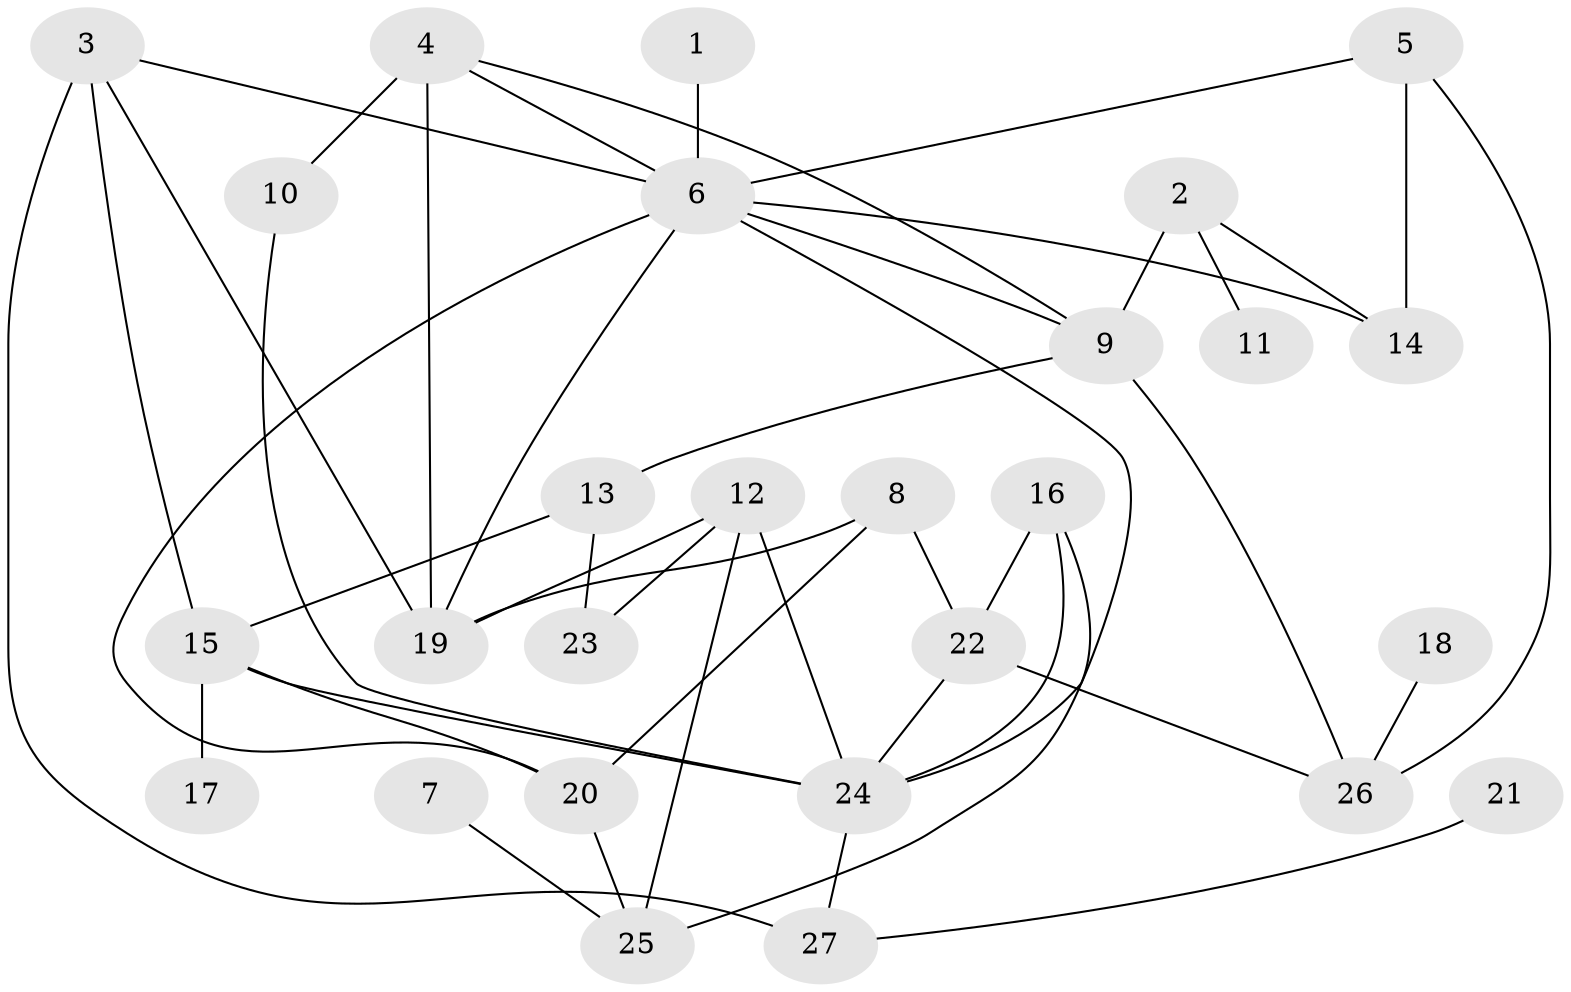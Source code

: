 // original degree distribution, {4: 0.06172839506172839, 7: 0.012345679012345678, 3: 0.18518518518518517, 5: 0.08641975308641975, 2: 0.345679012345679, 9: 0.012345679012345678, 1: 0.2716049382716049, 6: 0.024691358024691357}
// Generated by graph-tools (version 1.1) at 2025/36/03/04/25 23:36:12]
// undirected, 27 vertices, 45 edges
graph export_dot {
  node [color=gray90,style=filled];
  1;
  2;
  3;
  4;
  5;
  6;
  7;
  8;
  9;
  10;
  11;
  12;
  13;
  14;
  15;
  16;
  17;
  18;
  19;
  20;
  21;
  22;
  23;
  24;
  25;
  26;
  27;
  1 -- 6 [weight=1.0];
  2 -- 9 [weight=2.0];
  2 -- 11 [weight=1.0];
  2 -- 14 [weight=1.0];
  3 -- 6 [weight=1.0];
  3 -- 15 [weight=2.0];
  3 -- 19 [weight=1.0];
  3 -- 27 [weight=2.0];
  4 -- 6 [weight=1.0];
  4 -- 9 [weight=1.0];
  4 -- 10 [weight=1.0];
  4 -- 19 [weight=1.0];
  5 -- 6 [weight=1.0];
  5 -- 14 [weight=1.0];
  5 -- 26 [weight=1.0];
  6 -- 9 [weight=1.0];
  6 -- 14 [weight=1.0];
  6 -- 19 [weight=1.0];
  6 -- 20 [weight=1.0];
  6 -- 24 [weight=1.0];
  7 -- 25 [weight=1.0];
  8 -- 19 [weight=1.0];
  8 -- 20 [weight=1.0];
  8 -- 22 [weight=1.0];
  9 -- 13 [weight=1.0];
  9 -- 26 [weight=1.0];
  10 -- 24 [weight=1.0];
  12 -- 19 [weight=1.0];
  12 -- 23 [weight=1.0];
  12 -- 24 [weight=1.0];
  12 -- 25 [weight=1.0];
  13 -- 15 [weight=1.0];
  13 -- 23 [weight=1.0];
  15 -- 17 [weight=1.0];
  15 -- 20 [weight=1.0];
  15 -- 24 [weight=1.0];
  16 -- 22 [weight=1.0];
  16 -- 24 [weight=1.0];
  16 -- 25 [weight=1.0];
  18 -- 26 [weight=1.0];
  20 -- 25 [weight=1.0];
  21 -- 27 [weight=1.0];
  22 -- 24 [weight=1.0];
  22 -- 26 [weight=1.0];
  24 -- 27 [weight=1.0];
}
